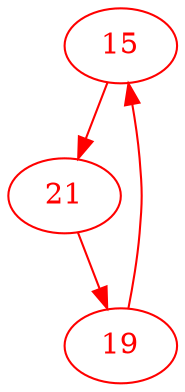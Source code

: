 digraph g{
node [color = red, fontcolor=red]; 15 19 21 ;
15 -> 21 [color=red] ;
19 -> 15 [color=red] ;
21 -> 19 [color=red] ;
}